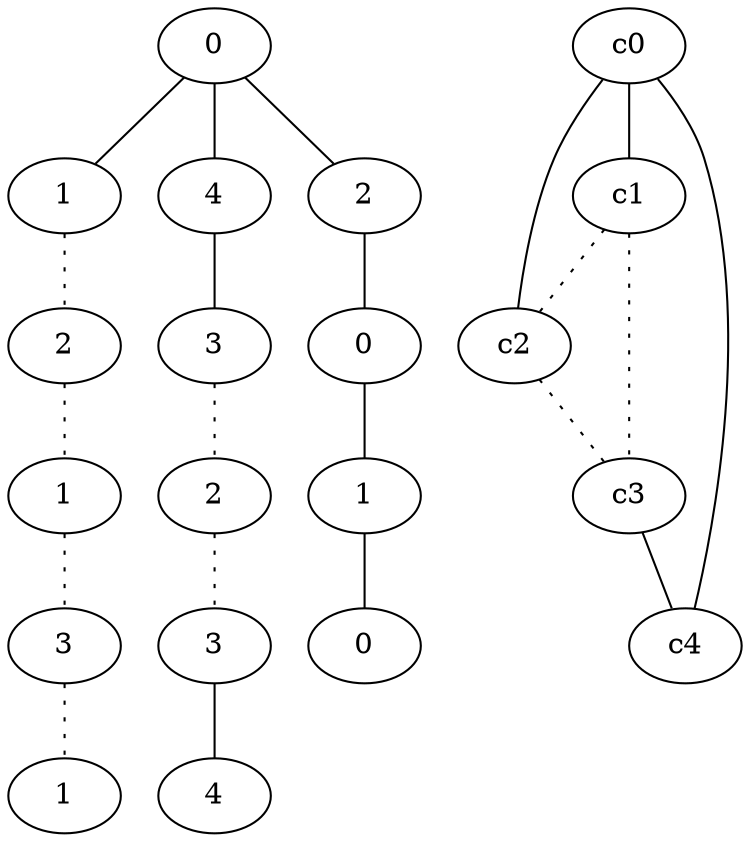 graph {
a0[label=0];
a1[label=1];
a2[label=2];
a3[label=1];
a4[label=3];
a5[label=1];
a6[label=4];
a7[label=3];
a8[label=2];
a9[label=3];
a10[label=4];
a11[label=2];
a12[label=0];
a13[label=1];
a14[label=0];
a0 -- a1;
a0 -- a6;
a0 -- a11;
a1 -- a2 [style=dotted];
a2 -- a3 [style=dotted];
a3 -- a4 [style=dotted];
a4 -- a5 [style=dotted];
a6 -- a7;
a7 -- a8 [style=dotted];
a8 -- a9 [style=dotted];
a9 -- a10;
a11 -- a12;
a12 -- a13;
a13 -- a14;
c0 -- c1;
c0 -- c2;
c0 -- c4;
c1 -- c2 [style=dotted];
c1 -- c3 [style=dotted];
c2 -- c3 [style=dotted];
c3 -- c4;
}
